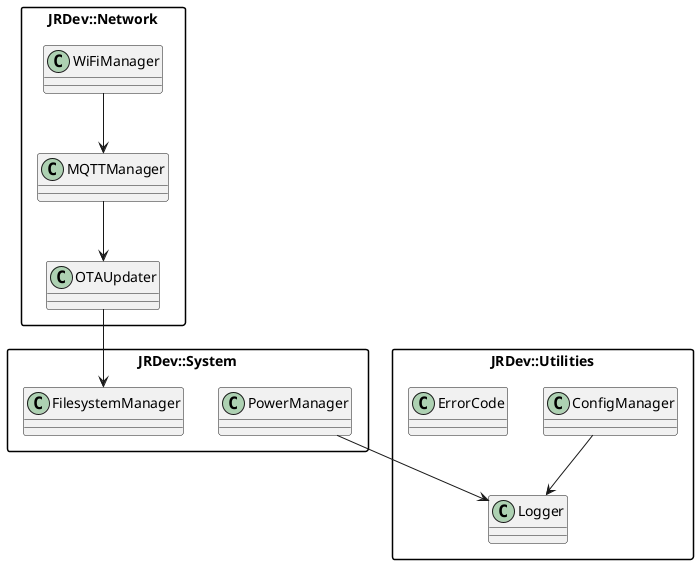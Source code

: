 @startuml

skinparam packageStyle rectangle

package "JRDev::Network" {
  class WiFiManager
  class MQTTManager
  class OTAUpdater
}

package "JRDev::System" {
  class PowerManager
  class FilesystemManager
}

package "JRDev::Utilities" {
  class Logger
  class ConfigManager
  class ErrorCode
}

WiFiManager --> MQTTManager
MQTTManager --> OTAUpdater
OTAUpdater --> FilesystemManager
PowerManager --> Logger
ConfigManager --> Logger

@enduml
